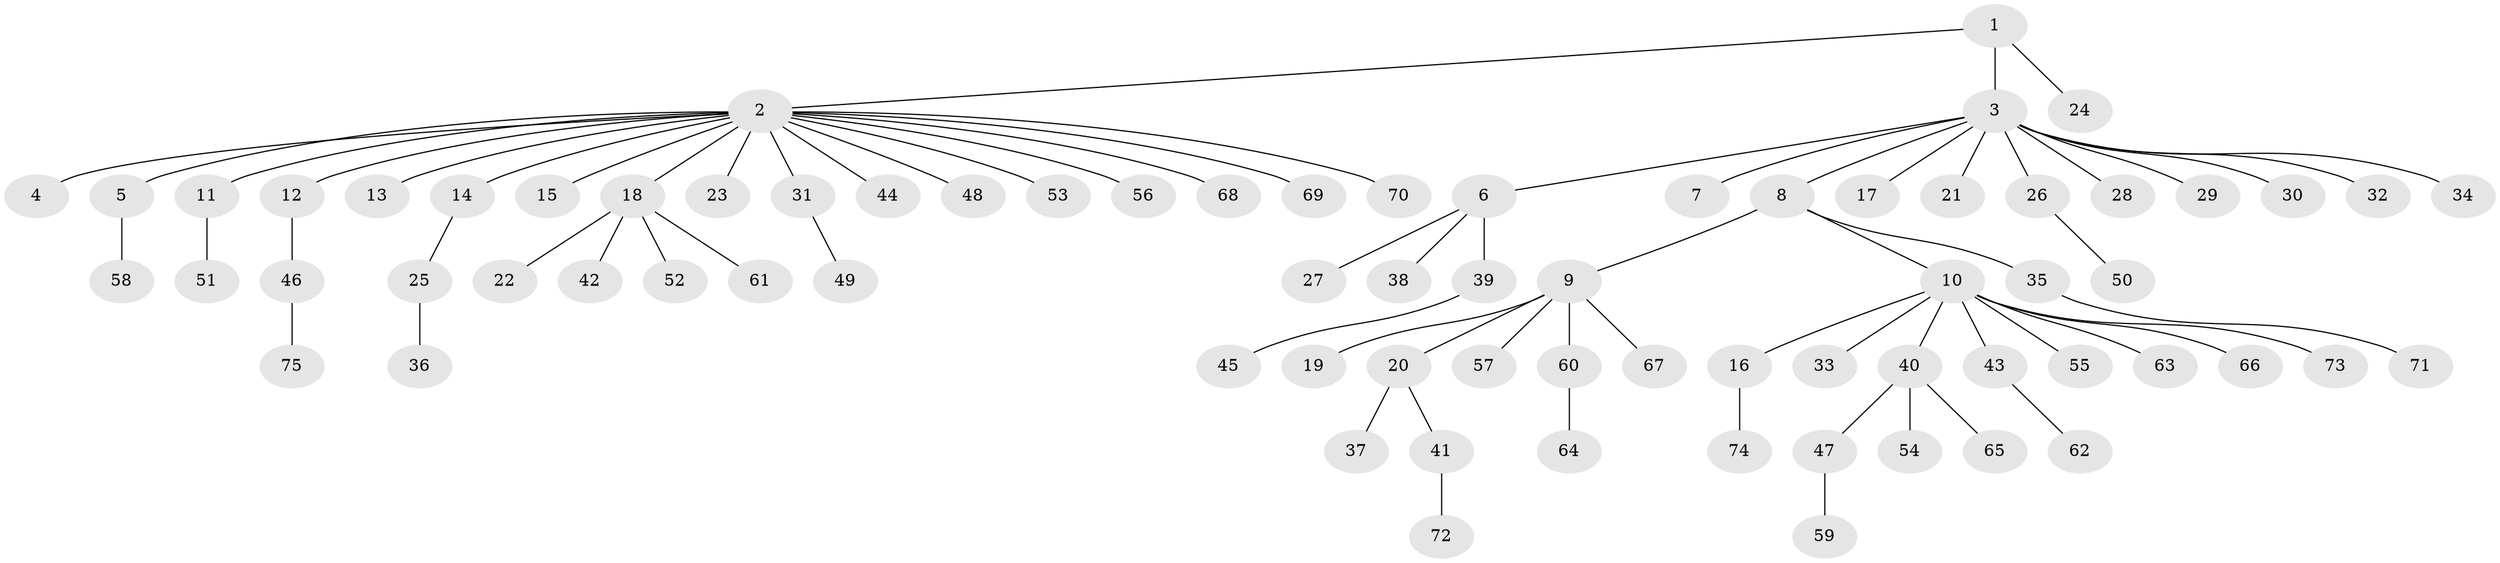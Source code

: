 // Generated by graph-tools (version 1.1) at 2025/11/02/27/25 16:11:13]
// undirected, 75 vertices, 74 edges
graph export_dot {
graph [start="1"]
  node [color=gray90,style=filled];
  1;
  2;
  3;
  4;
  5;
  6;
  7;
  8;
  9;
  10;
  11;
  12;
  13;
  14;
  15;
  16;
  17;
  18;
  19;
  20;
  21;
  22;
  23;
  24;
  25;
  26;
  27;
  28;
  29;
  30;
  31;
  32;
  33;
  34;
  35;
  36;
  37;
  38;
  39;
  40;
  41;
  42;
  43;
  44;
  45;
  46;
  47;
  48;
  49;
  50;
  51;
  52;
  53;
  54;
  55;
  56;
  57;
  58;
  59;
  60;
  61;
  62;
  63;
  64;
  65;
  66;
  67;
  68;
  69;
  70;
  71;
  72;
  73;
  74;
  75;
  1 -- 2;
  1 -- 3;
  1 -- 24;
  2 -- 4;
  2 -- 5;
  2 -- 11;
  2 -- 12;
  2 -- 13;
  2 -- 14;
  2 -- 15;
  2 -- 18;
  2 -- 23;
  2 -- 31;
  2 -- 44;
  2 -- 48;
  2 -- 53;
  2 -- 56;
  2 -- 68;
  2 -- 69;
  2 -- 70;
  3 -- 6;
  3 -- 7;
  3 -- 8;
  3 -- 17;
  3 -- 21;
  3 -- 26;
  3 -- 28;
  3 -- 29;
  3 -- 30;
  3 -- 32;
  3 -- 34;
  5 -- 58;
  6 -- 27;
  6 -- 38;
  6 -- 39;
  8 -- 9;
  8 -- 10;
  8 -- 35;
  9 -- 19;
  9 -- 20;
  9 -- 57;
  9 -- 60;
  9 -- 67;
  10 -- 16;
  10 -- 33;
  10 -- 40;
  10 -- 43;
  10 -- 55;
  10 -- 63;
  10 -- 66;
  10 -- 73;
  11 -- 51;
  12 -- 46;
  14 -- 25;
  16 -- 74;
  18 -- 22;
  18 -- 42;
  18 -- 52;
  18 -- 61;
  20 -- 37;
  20 -- 41;
  25 -- 36;
  26 -- 50;
  31 -- 49;
  35 -- 71;
  39 -- 45;
  40 -- 47;
  40 -- 54;
  40 -- 65;
  41 -- 72;
  43 -- 62;
  46 -- 75;
  47 -- 59;
  60 -- 64;
}
